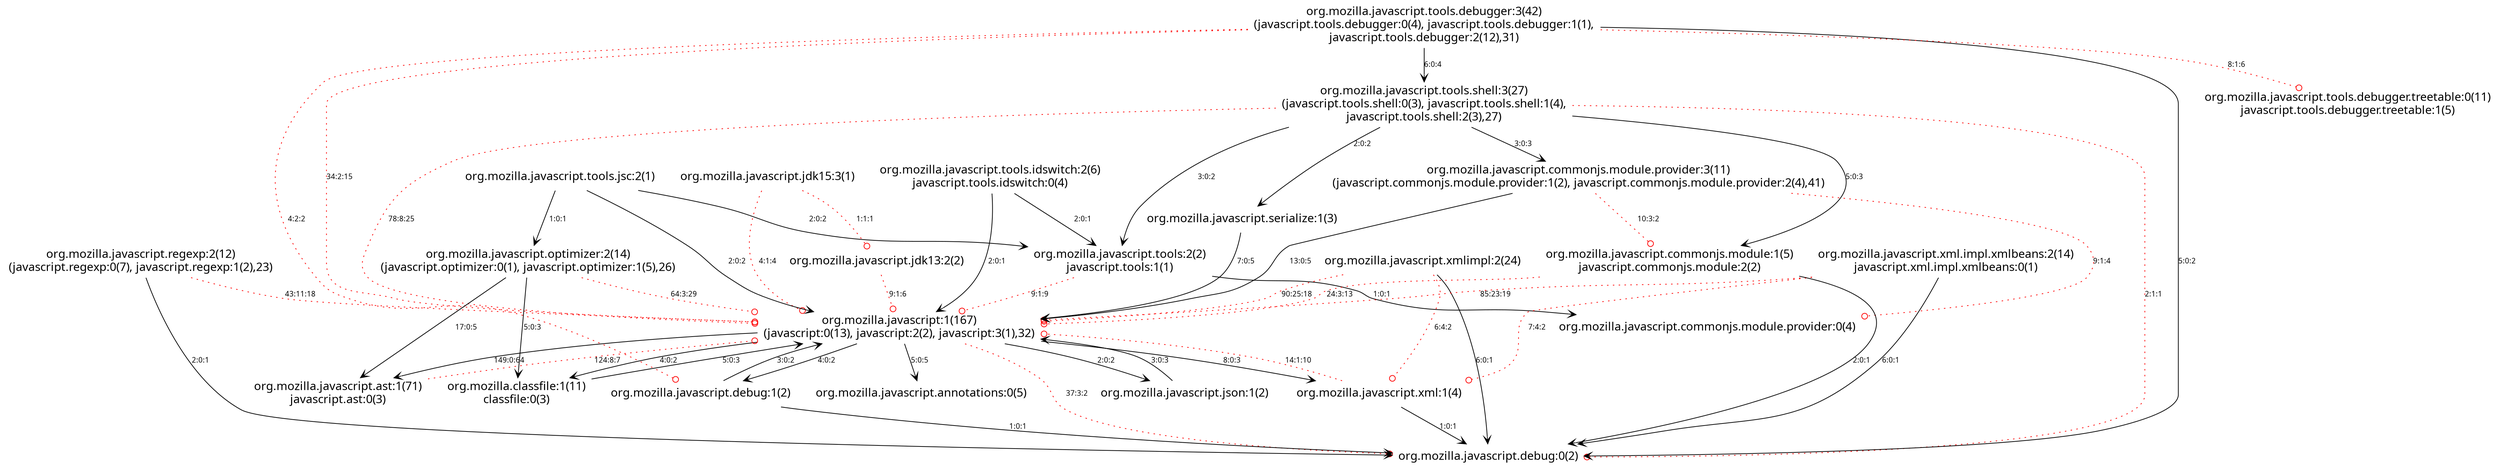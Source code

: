 digraph Restructuring_CLP { 
 node [shape=plaintext, fontname=Skia, fontsize=16] 
edge [fontname=Skia, fontsize = 10];
23[ label="org.mozilla.javascript:1(167)\n(javascript:0(13), javascript:2(2), javascript:3(1),32)"];
22[ label="org.mozilla.javascript.tools:2(2)\njavascript.tools:1(1)"];
21[ label="org.mozilla.javascript.json:1(2)"];
20[ label="org.mozilla.javascript.xmlimpl:2(24)"];
19[ label="org.mozilla.javascript.regexp:2(12)\n(javascript.regexp:0(7), javascript.regexp:1(2),23)"];
18[ label="org.mozilla.javascript.xml.impl.xmlbeans:2(14)\njavascript.xml.impl.xmlbeans:0(1)"];
17[ label="org.mozilla.javascript.tools.idswitch:2(6)\njavascript.tools.idswitch:0(4)"];
16[ label="org.mozilla.javascript.tools.shell:3(27)\n(javascript.tools.shell:0(3), javascript.tools.shell:1(4),\njavascript.tools.shell:2(3),27)"];
15[ label="org.mozilla.javascript.ast:1(71)\njavascript.ast:0(3)"];
14[ label="org.mozilla.javascript.commonjs.module.provider:3(11)\n(javascript.commonjs.module.provider:1(2), javascript.commonjs.module.provider:2(4),41)"];
13[ label="org.mozilla.javascript.annotations:0(5)"];
12[ label="org.mozilla.javascript.xml:1(4)"];
11[ label="org.mozilla.javascript.jdk13:2(2)"];
10[ label="org.mozilla.javascript.commonjs.module.provider:0(4)"];
9[ label="org.mozilla.javascript.tools.debugger:3(42)\n(javascript.tools.debugger:0(4), javascript.tools.debugger:1(1),\njavascript.tools.debugger:2(12),31)"];
8[ label="org.mozilla.classfile:1(11)\nclassfile:0(3)"];
7[ label="org.mozilla.javascript.optimizer:2(14)\n(javascript.optimizer:0(1), javascript.optimizer:1(5),26)"];
6[ label="org.mozilla.javascript.debug:0(2)"];
5[ label="org.mozilla.javascript.tools.debugger.treetable:0(11)\njavascript.tools.debugger.treetable:1(5)"];
4[ label="org.mozilla.javascript.jdk15:3(1)"];
3[ label="org.mozilla.javascript.commonjs.module:1(5)\njavascript.commonjs.module:2(2)"];
2[ label="org.mozilla.javascript.tools.jsc:2(1)"];
1[ label="org.mozilla.javascript.serialize:1(3)"];
0[ label="org.mozilla.javascript.debug:1(2)"];
0->6[color="black", arrowhead="vee", label = "1:0:1"];
0->23[color="black", arrowhead="vee", label = "3:0:2"];
1->23[color="black", arrowhead="vee", label = "7:0:5"];
2->7[color="black", arrowhead="vee", label = "1:0:1"];
2->23[color="black", arrowhead="vee", label = "2:0:2"];
2->22[color="black", arrowhead="vee", label = "2:0:2"];
3->23[color="red",  arrowhead="odot", style="dotted", label = "24:3:13"];
3->6[color="black", arrowhead="vee", label = "2:0:1"];
4->23[color="red",  arrowhead="odot", style="dotted", label = "4:1:4"];
4->11[color="red",  arrowhead="odot", style="dotted", label = "1:1:1"];
7->23[color="red",  arrowhead="odot", style="dotted", label = "64:3:29"];
7->15[color="black", arrowhead="vee", label = "17:0:5"];
7->8[color="black", arrowhead="vee", label = "5:0:3"];
8->23[color="black", arrowhead="vee", label = "5:0:3"];
9->23[color="red",  arrowhead="odot", style="dotted", label = "34:2:15"];
9->6[color="black", arrowhead="vee", label = "5:0:2"];
9->5[color="red",  arrowhead="odot", style="dotted", label = "8:1:6"];
9->0[color="red",  arrowhead="odot", style="dotted", label = "4:2:2"];
9->16[color="black", arrowhead="vee", label = "6:0:4"];
11->23[color="red",  arrowhead="odot", style="dotted", label = "9:1:6"];
12->23[color="red",  arrowhead="odot", style="dotted", label = "14:1:10"];
12->6[color="black", arrowhead="vee", label = "1:0:1"];
14->10[color="red",  arrowhead="odot", style="dotted", label = "9:1:4"];
14->23[color="black", arrowhead="vee", label = "13:0:5"];
14->3[color="red",  arrowhead="odot", style="dotted", label = "10:3:2"];
15->23[color="red",  arrowhead="odot", style="dotted", label = "124:8:7"];
16->23[color="red",  arrowhead="odot", style="dotted", label = "78:8:25"];
16->6[color="red",  arrowhead="odot", style="dotted", label = "2:1:1"];
16->3[color="black", arrowhead="vee", label = "5:0:3"];
16->22[color="black", arrowhead="vee", label = "3:0:2"];
16->1[color="black", arrowhead="vee", label = "2:0:2"];
16->14[color="black", arrowhead="vee", label = "3:0:3"];
17->22[color="black", arrowhead="vee", label = "2:0:1"];
17->23[color="black", arrowhead="vee", label = "2:0:1"];
18->23[color="red",  arrowhead="odot", style="dotted", label = "85:23:19"];
18->12[color="red",  arrowhead="odot", style="dotted", label = "7:4:2"];
18->6[color="black", arrowhead="vee", label = "6:0:1"];
19->23[color="red",  arrowhead="odot", style="dotted", label = "43:11:18"];
19->6[color="black", arrowhead="vee", label = "2:0:1"];
20->23[color="red",  arrowhead="odot", style="dotted", label = "90:25:18"];
20->6[color="black", arrowhead="vee", label = "6:0:1"];
20->12[color="red",  arrowhead="odot", style="dotted", label = "6:4:2"];
21->23[color="black", arrowhead="vee", label = "3:0:3"];
22->23[color="red",  arrowhead="odot", style="dotted", label = "9:1:9"];
22->10[color="black", arrowhead="vee", label = "1:0:1"];
23->6[color="red",  arrowhead="odot", style="dotted", label = "37:3:2"];
23->12[color="black", arrowhead="vee", label = "8:0:3"];
23->15[color="black", arrowhead="vee", label = "149:0:64"];
23->0[color="black", arrowhead="vee", label = "4:0:2"];
23->8[color="black", arrowhead="vee", label = "4:0:2"];
23->13[color="black", arrowhead="vee", label = "5:0:5"];
23->21[color="black", arrowhead="vee", label = "2:0:2"]
}